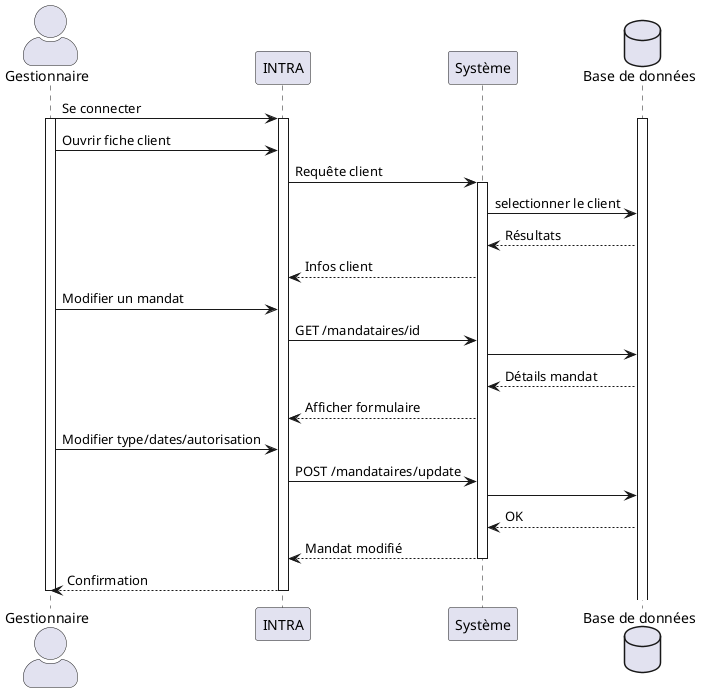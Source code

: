 @startuml UC006-C
skinparam actorStyle awesome
actor "Gestionnaire" as G
participant "INTRA" as UI
participant "Système" as BE
database "Base de données" as DB

G -> UI : Se connecter
activate G
activate UI
activate DB
G -> UI : Ouvrir fiche client
UI -> BE : Requête client
activate BE
BE -> DB : selectionner le client
DB --> BE : Résultats
BE --> UI : Infos client

G -> UI : Modifier un mandat
UI -> BE : GET /mandataires/id
BE -> DB : 
DB --> BE : Détails mandat
BE --> UI : Afficher formulaire

G -> UI : Modifier type/dates/autorisation
UI -> BE : POST /mandataires/update
BE -> DB : 
DB --> BE : OK
BE --> UI : Mandat modifié
deactivate BE
UI --> G : Confirmation
deactivate UI
deactivate G
@enduml
